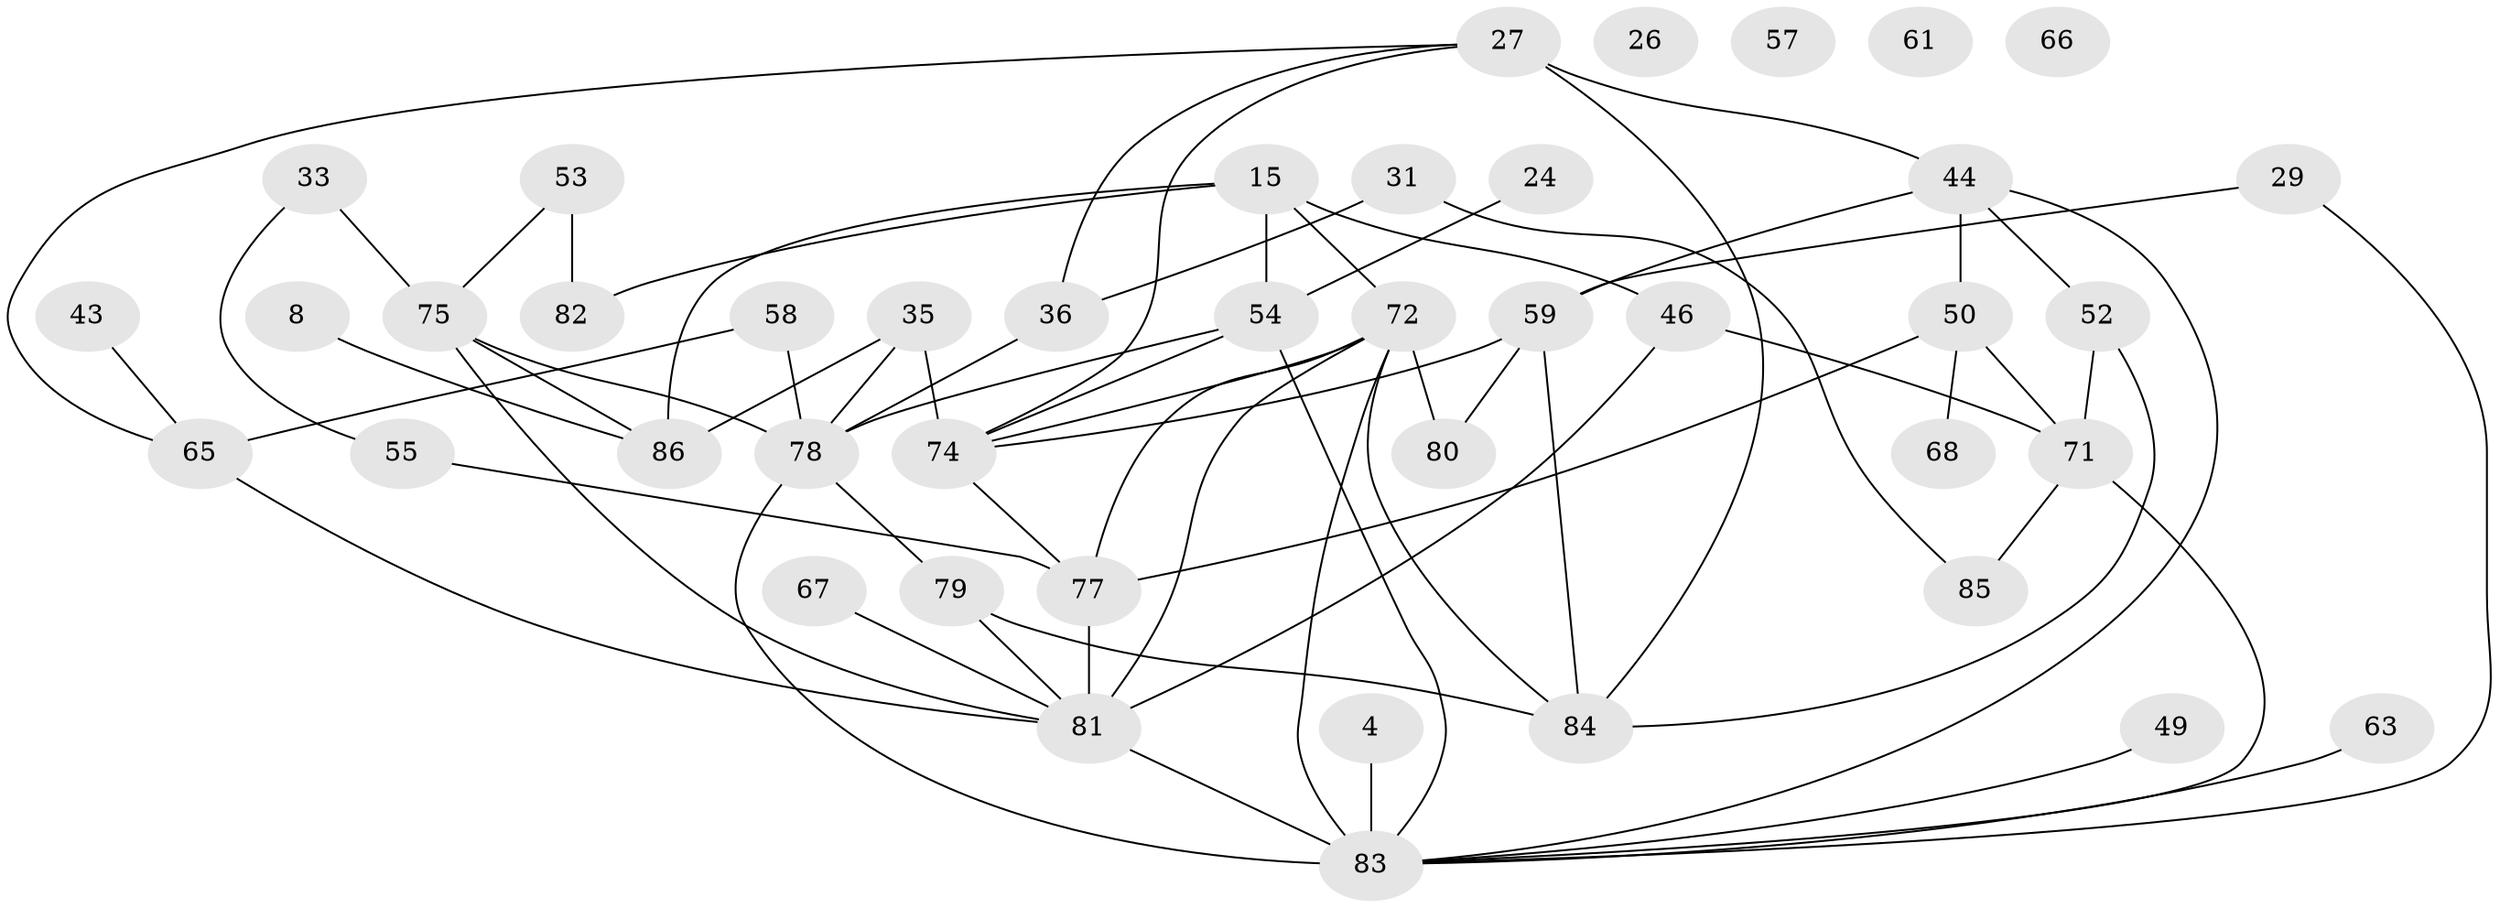 // original degree distribution, {3: 0.22093023255813954, 2: 0.23255813953488372, 1: 0.12790697674418605, 6: 0.046511627906976744, 5: 0.1511627906976744, 4: 0.12790697674418605, 7: 0.03488372093023256, 0: 0.046511627906976744, 8: 0.011627906976744186}
// Generated by graph-tools (version 1.1) at 2025/40/03/09/25 04:40:45]
// undirected, 43 vertices, 68 edges
graph export_dot {
graph [start="1"]
  node [color=gray90,style=filled];
  4;
  8;
  15 [super="+10"];
  24;
  26;
  27 [super="+13"];
  29;
  31;
  33;
  35;
  36 [super="+17"];
  43;
  44 [super="+42"];
  46 [super="+1+14+28"];
  49;
  50;
  52 [super="+40"];
  53 [super="+32"];
  54 [super="+6"];
  55;
  57;
  58;
  59 [super="+51+7"];
  61;
  63;
  65;
  66;
  67;
  68;
  71 [super="+12+47"];
  72 [super="+16+64+69"];
  74 [super="+73"];
  75 [super="+62"];
  77 [super="+45"];
  78 [super="+38"];
  79 [super="+2"];
  80 [super="+19+37+22"];
  81 [super="+9+70"];
  82 [super="+76"];
  83 [super="+30+48+41"];
  84;
  85;
  86;
  4 -- 83;
  8 -- 86;
  15 -- 54 [weight=4];
  15 -- 82 [weight=2];
  15 -- 72 [weight=2];
  15 -- 86;
  15 -- 46;
  24 -- 54;
  27 -- 36;
  27 -- 44 [weight=2];
  27 -- 84;
  27 -- 74;
  27 -- 65;
  29 -- 83;
  29 -- 59;
  31 -- 36;
  31 -- 85;
  33 -- 55;
  33 -- 75;
  35 -- 86;
  35 -- 74;
  35 -- 78;
  36 -- 78;
  43 -- 65;
  44 -- 50;
  44 -- 59;
  44 -- 83;
  44 -- 52;
  46 -- 71;
  46 -- 81;
  49 -- 83;
  50 -- 68;
  50 -- 77;
  50 -- 71 [weight=2];
  52 -- 84;
  52 -- 71;
  53 -- 82;
  53 -- 75;
  54 -- 74 [weight=2];
  54 -- 83 [weight=2];
  54 -- 78;
  55 -- 77;
  58 -- 65;
  58 -- 78;
  59 -- 80;
  59 -- 74;
  59 -- 84;
  63 -- 83;
  65 -- 81;
  67 -- 81;
  71 -- 85;
  71 -- 83;
  72 -- 81 [weight=2];
  72 -- 80 [weight=4];
  72 -- 84;
  72 -- 83 [weight=3];
  72 -- 74;
  72 -- 77;
  74 -- 77 [weight=2];
  75 -- 86 [weight=2];
  75 -- 81 [weight=2];
  75 -- 78 [weight=2];
  77 -- 81 [weight=3];
  78 -- 83 [weight=2];
  78 -- 79;
  79 -- 84;
  79 -- 81 [weight=2];
  81 -- 83 [weight=2];
}

